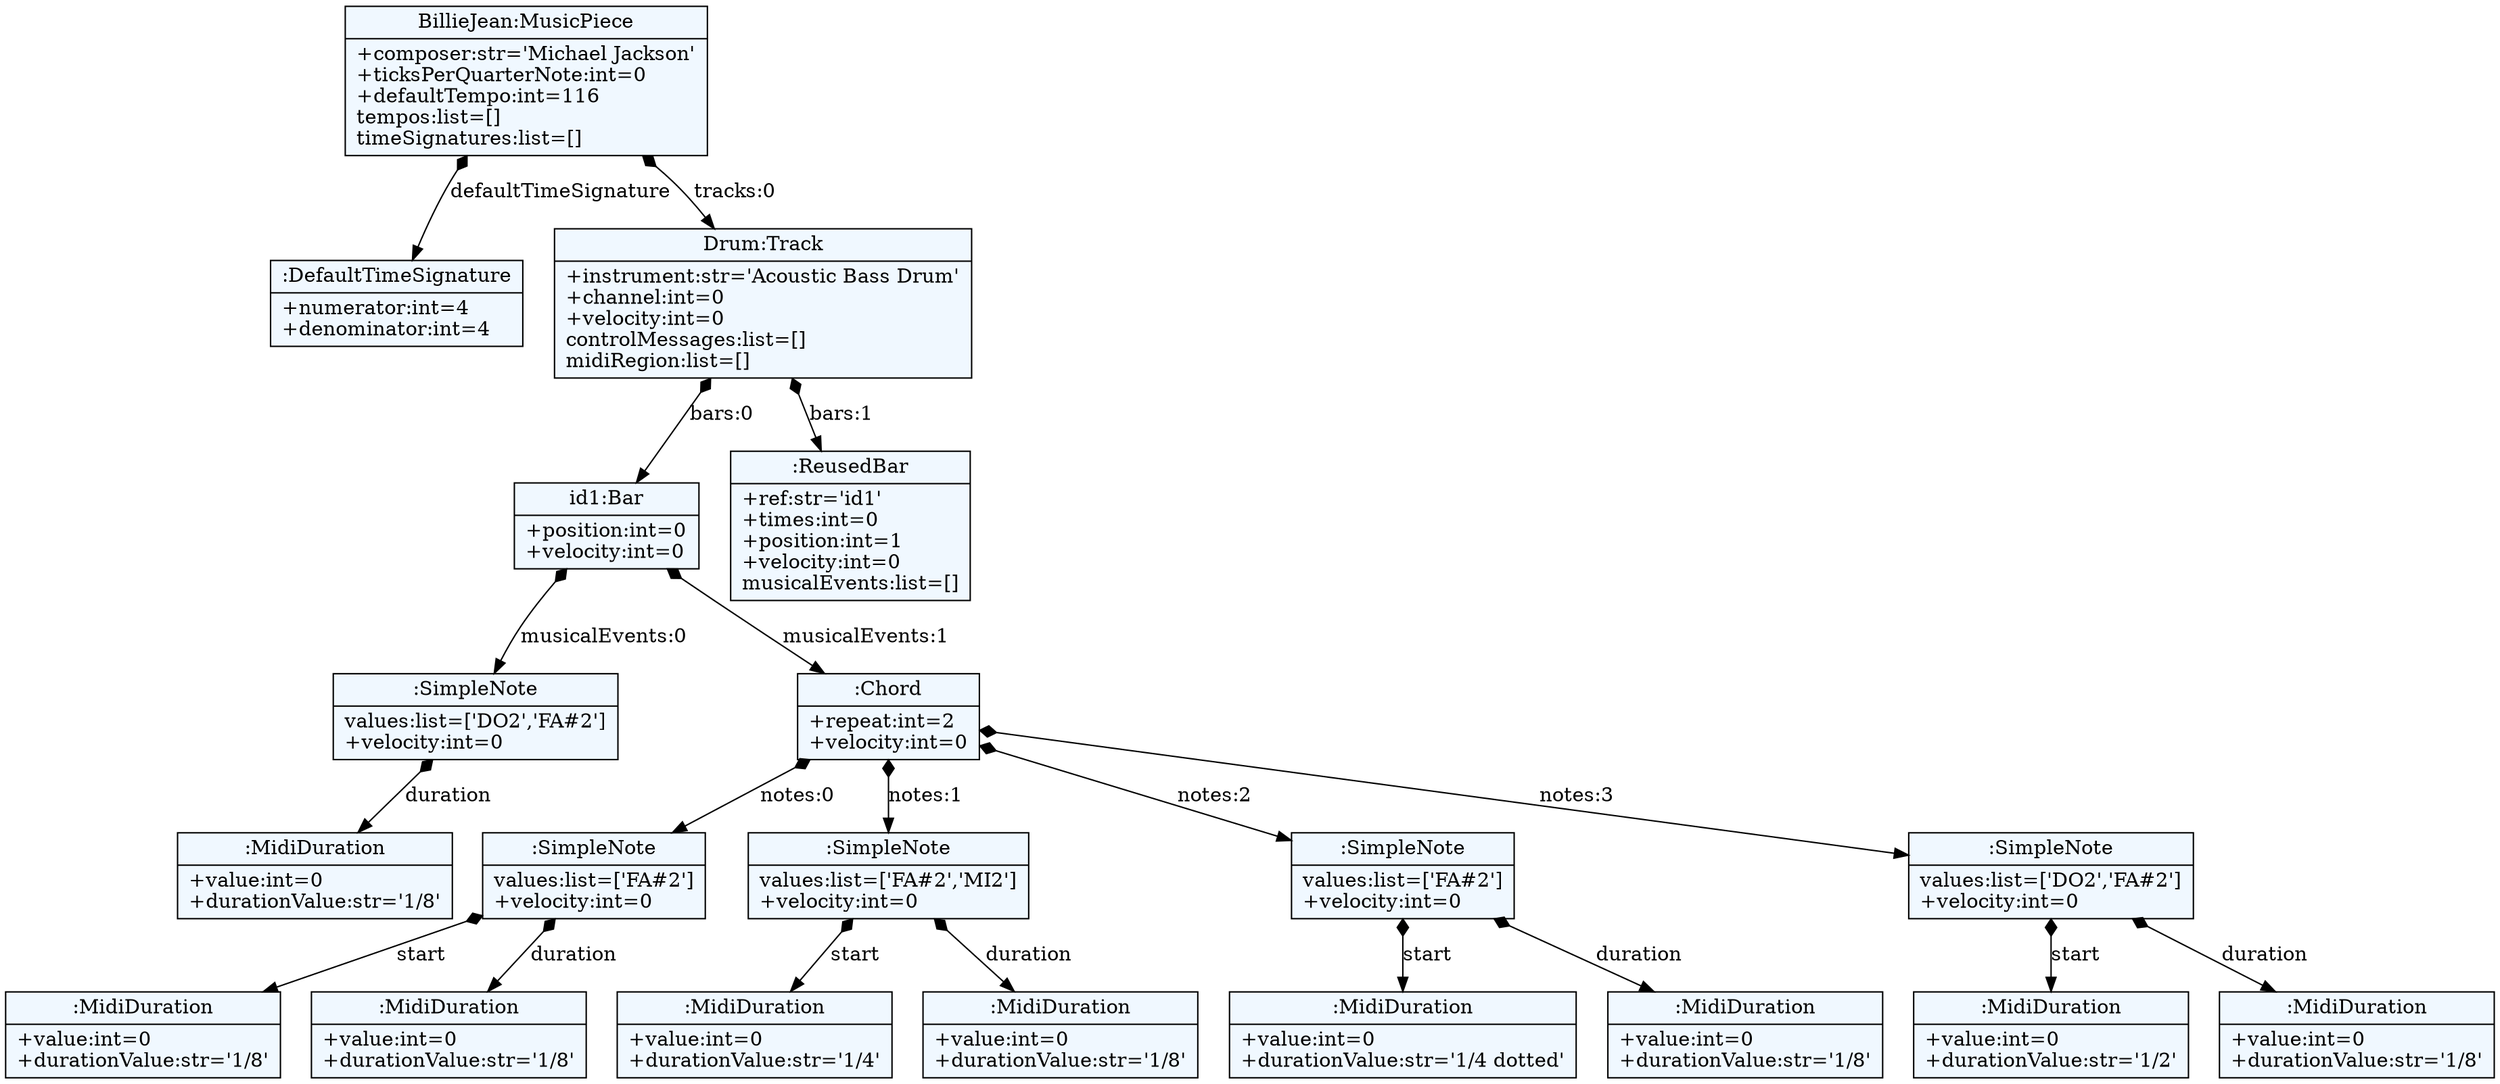 
    digraph textX {
    fontname = "Bitstream Vera Sans"
    fontsize = 8
    node[
        shape=record,
        style=filled,
        fillcolor=aliceblue
    ]
    nodesep = 0.3
    edge[dir=black,arrowtail=empty]


2142819699840 -> 2142819699360 [label="defaultTimeSignature" arrowtail=diamond dir=both]
2142819699360[label="{:DefaultTimeSignature|+numerator:int=4\l+denominator:int=4\l}"]
2142819699840 -> 2142819699216 [label="tracks:0" arrowtail=diamond dir=both]
2142819699216 -> 2142819697872 [label="bars:0" arrowtail=diamond dir=both]
2142819697872 -> 2142819626320 [label="musicalEvents:0" arrowtail=diamond dir=both]
2142819626320 -> 2142819617536 [label="duration" arrowtail=diamond dir=both]
2142819617536[label="{:MidiDuration|+value:int=0\l+durationValue:str='1/8'\l}"]
2142819626320[label="{:SimpleNote|values:list=['DO2','FA#2']\l+velocity:int=0\l}"]
2142819697872 -> 2142819626848 [label="musicalEvents:1" arrowtail=diamond dir=both]
2142819626848 -> 2142819628624 [label="notes:0" arrowtail=diamond dir=both]
2142819628624 -> 2142819615136 [label="start" arrowtail=diamond dir=both]
2142819615136[label="{:MidiDuration|+value:int=0\l+durationValue:str='1/8'\l}"]
2142819628624 -> 2142819630400 [label="duration" arrowtail=diamond dir=both]
2142819630400[label="{:MidiDuration|+value:int=0\l+durationValue:str='1/8'\l}"]
2142819628624[label="{:SimpleNote|values:list=['FA#2']\l+velocity:int=0\l}"]
2142819626848 -> 2142819622672 [label="notes:1" arrowtail=diamond dir=both]
2142819622672 -> 2142819629296 [label="start" arrowtail=diamond dir=both]
2142819629296[label="{:MidiDuration|+value:int=0\l+durationValue:str='1/4'\l}"]
2142819622672 -> 2142819618544 [label="duration" arrowtail=diamond dir=both]
2142819618544[label="{:MidiDuration|+value:int=0\l+durationValue:str='1/8'\l}"]
2142819622672[label="{:SimpleNote|values:list=['FA#2','MI2']\l+velocity:int=0\l}"]
2142819626848 -> 2142819629872 [label="notes:2" arrowtail=diamond dir=both]
2142819629872 -> 2142819617008 [label="start" arrowtail=diamond dir=both]
2142819617008[label="{:MidiDuration|+value:int=0\l+durationValue:str='1/4 dotted'\l}"]
2142819629872 -> 2142819617440 [label="duration" arrowtail=diamond dir=both]
2142819617440[label="{:MidiDuration|+value:int=0\l+durationValue:str='1/8'\l}"]
2142819629872[label="{:SimpleNote|values:list=['FA#2']\l+velocity:int=0\l}"]
2142819626848 -> 2142819617824 [label="notes:3" arrowtail=diamond dir=both]
2142819617824 -> 2142819628048 [label="start" arrowtail=diamond dir=both]
2142819628048[label="{:MidiDuration|+value:int=0\l+durationValue:str='1/2'\l}"]
2142819617824 -> 2142819622048 [label="duration" arrowtail=diamond dir=both]
2142819622048[label="{:MidiDuration|+value:int=0\l+durationValue:str='1/8'\l}"]
2142819617824[label="{:SimpleNote|values:list=['DO2','FA#2']\l+velocity:int=0\l}"]
2142819626848[label="{:Chord|+repeat:int=2\l+velocity:int=0\l}"]
2142819697872[label="{id1:Bar|+position:int=0\l+velocity:int=0\l}"]
2142819699216 -> 2142814265680 [label="bars:1" arrowtail=diamond dir=both]
2142814265680[label="{:ReusedBar|+ref:str='id1'\l+times:int=0\l+position:int=1\l+velocity:int=0\lmusicalEvents:list=[]\l}"]
2142819699216[label="{Drum:Track|+instrument:str='Acoustic Bass Drum'\l+channel:int=0\l+velocity:int=0\lcontrolMessages:list=[]\lmidiRegion:list=[]\l}"]
2142819699840[label="{BillieJean:MusicPiece|+composer:str='Michael Jackson'\l+ticksPerQuarterNote:int=0\l+defaultTempo:int=116\ltempos:list=[]\ltimeSignatures:list=[]\l}"]

}
